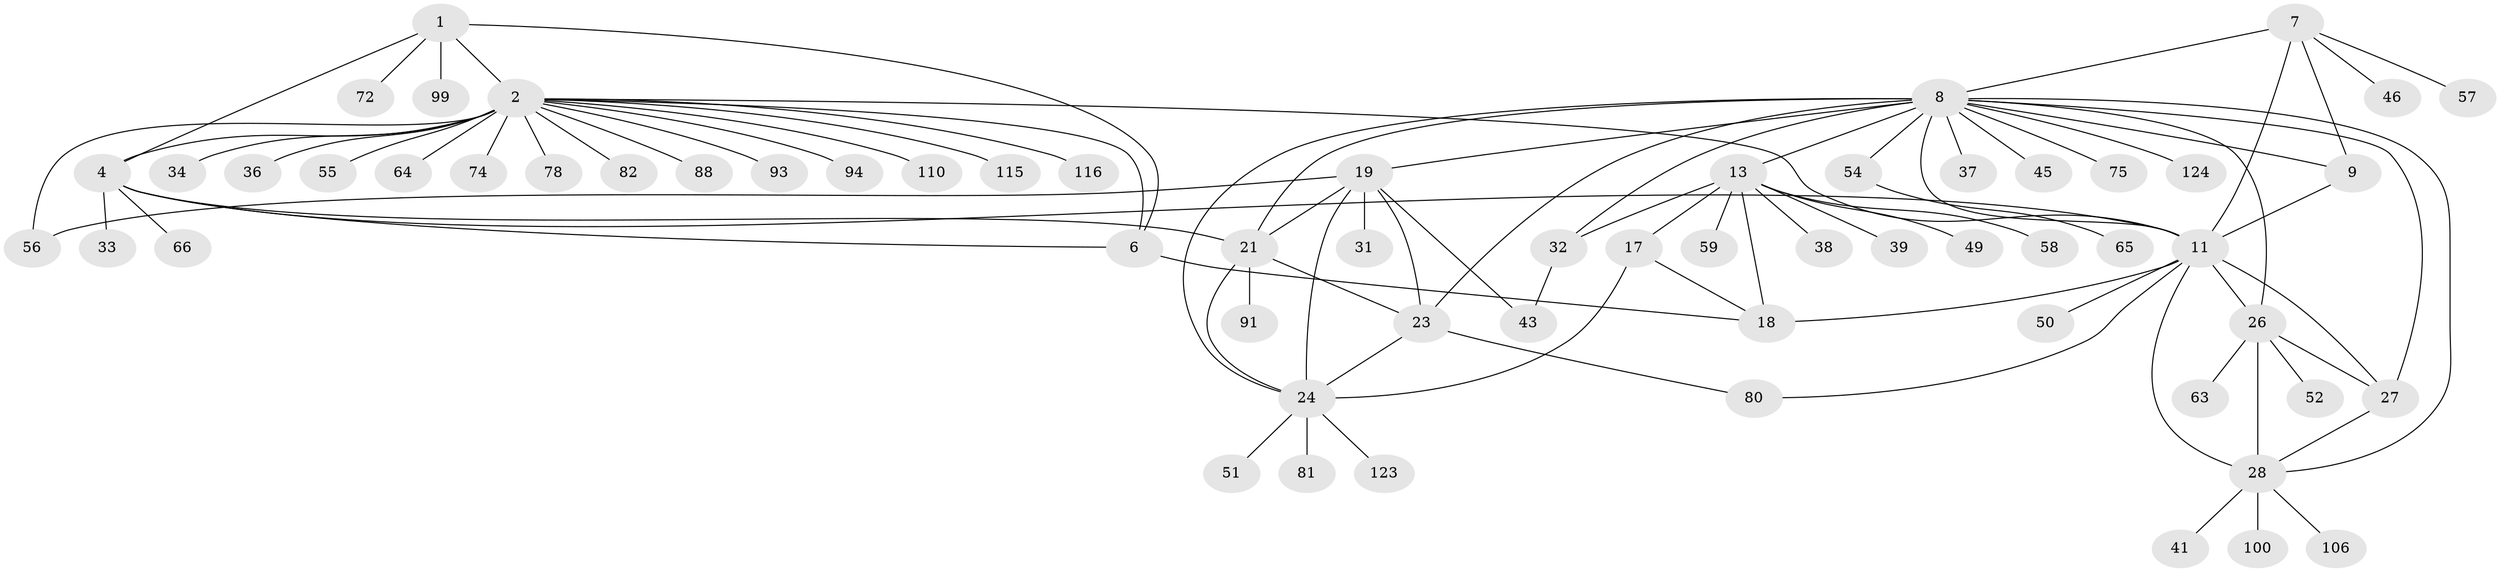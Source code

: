 // original degree distribution, {7: 0.023809523809523808, 9: 0.07936507936507936, 16: 0.007936507936507936, 6: 0.031746031746031744, 5: 0.015873015873015872, 10: 0.015873015873015872, 8: 0.03968253968253968, 11: 0.015873015873015872, 13: 0.007936507936507936, 1: 0.6428571428571429, 3: 0.023809523809523808, 2: 0.09523809523809523}
// Generated by graph-tools (version 1.1) at 2025/15/03/09/25 04:15:53]
// undirected, 63 vertices, 90 edges
graph export_dot {
graph [start="1"]
  node [color=gray90,style=filled];
  1;
  2 [super="+3"];
  4 [super="+5"];
  6 [super="+44+125+71"];
  7 [super="+10+48+101+40"];
  8 [super="+22"];
  9;
  11 [super="+29+12+104+67"];
  13 [super="+14+16+126"];
  17 [super="+120+102+83"];
  18;
  19 [super="+20+109+118"];
  21 [super="+53"];
  23;
  24;
  26 [super="+35+97+30"];
  27 [super="+108"];
  28;
  31;
  32;
  33;
  34;
  36;
  37 [super="+89"];
  38;
  39;
  41;
  43 [super="+47"];
  45;
  46;
  49;
  50;
  51;
  52;
  54;
  55;
  56;
  57 [super="+70+98"];
  58;
  59;
  63;
  64;
  65;
  66 [super="+122"];
  72;
  74;
  75;
  78;
  80 [super="+105"];
  81;
  82;
  88;
  91;
  93;
  94;
  99;
  100;
  106;
  110;
  115;
  116;
  123;
  124;
  1 -- 2 [weight=2];
  1 -- 4 [weight=2];
  1 -- 6;
  1 -- 72;
  1 -- 99;
  2 -- 4 [weight=4];
  2 -- 6 [weight=2];
  2 -- 55;
  2 -- 64;
  2 -- 110;
  2 -- 115;
  2 -- 74;
  2 -- 11;
  2 -- 78;
  2 -- 82;
  2 -- 88;
  2 -- 93;
  2 -- 94;
  2 -- 34;
  2 -- 36;
  2 -- 116;
  2 -- 56;
  4 -- 6 [weight=2];
  4 -- 66;
  4 -- 33;
  4 -- 21;
  4 -- 11;
  6 -- 18;
  7 -- 8 [weight=2];
  7 -- 9 [weight=2];
  7 -- 11 [weight=4];
  7 -- 57;
  7 -- 46;
  8 -- 9;
  8 -- 11 [weight=3];
  8 -- 45;
  8 -- 54;
  8 -- 75;
  8 -- 32;
  8 -- 37;
  8 -- 13;
  8 -- 28;
  8 -- 19 [weight=2];
  8 -- 21;
  8 -- 23;
  8 -- 24;
  8 -- 26 [weight=2];
  8 -- 27;
  8 -- 124;
  9 -- 11 [weight=2];
  11 -- 50;
  11 -- 80;
  11 -- 27;
  11 -- 26 [weight=2];
  11 -- 28;
  11 -- 18;
  13 -- 17 [weight=4];
  13 -- 18 [weight=4];
  13 -- 38;
  13 -- 39;
  13 -- 58;
  13 -- 32;
  13 -- 49;
  13 -- 59;
  17 -- 18;
  17 -- 24;
  19 -- 21 [weight=2];
  19 -- 23 [weight=2];
  19 -- 24 [weight=2];
  19 -- 43;
  19 -- 56;
  19 -- 31;
  21 -- 23;
  21 -- 24;
  21 -- 91;
  23 -- 24;
  23 -- 80;
  24 -- 51;
  24 -- 81;
  24 -- 123;
  26 -- 27 [weight=2];
  26 -- 28 [weight=2];
  26 -- 63;
  26 -- 52;
  27 -- 28;
  28 -- 41;
  28 -- 100;
  28 -- 106;
  32 -- 43;
  54 -- 65;
}
